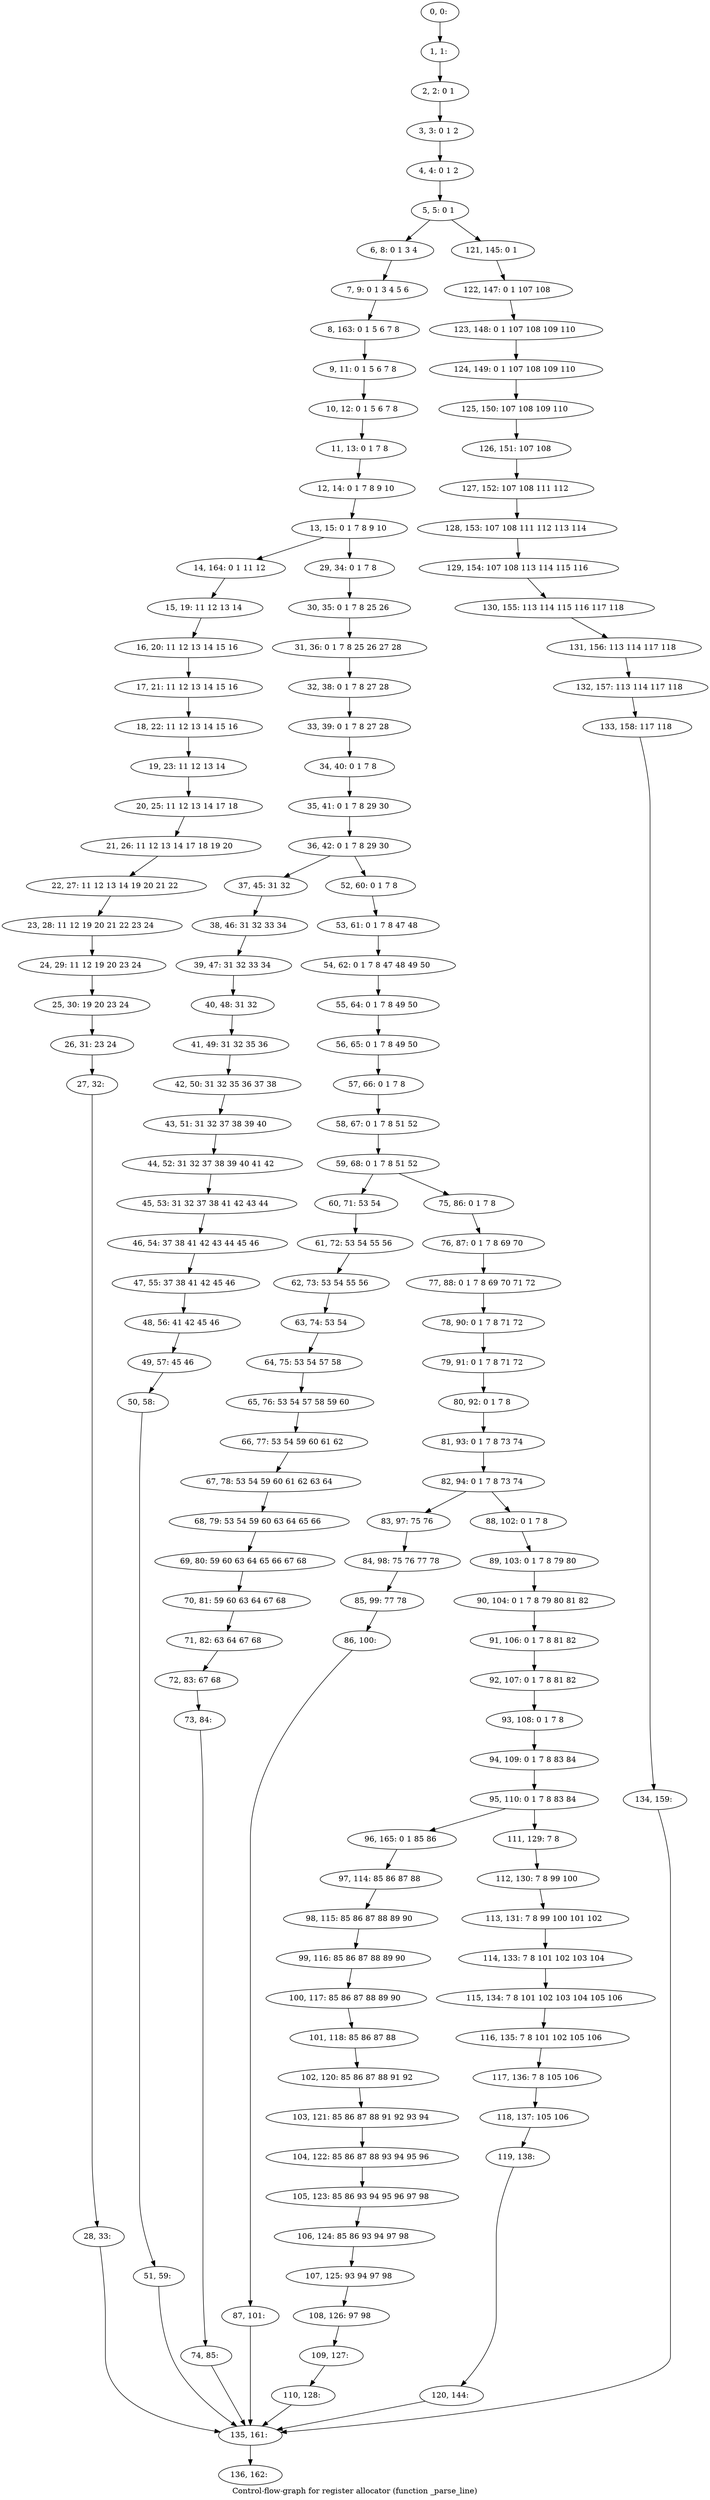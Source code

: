 digraph G {
graph [label="Control-flow-graph for register allocator (function _parse_line)"]
0[label="0, 0: "];
1[label="1, 1: "];
2[label="2, 2: 0 1 "];
3[label="3, 3: 0 1 2 "];
4[label="4, 4: 0 1 2 "];
5[label="5, 5: 0 1 "];
6[label="6, 8: 0 1 3 4 "];
7[label="7, 9: 0 1 3 4 5 6 "];
8[label="8, 163: 0 1 5 6 7 8 "];
9[label="9, 11: 0 1 5 6 7 8 "];
10[label="10, 12: 0 1 5 6 7 8 "];
11[label="11, 13: 0 1 7 8 "];
12[label="12, 14: 0 1 7 8 9 10 "];
13[label="13, 15: 0 1 7 8 9 10 "];
14[label="14, 164: 0 1 11 12 "];
15[label="15, 19: 11 12 13 14 "];
16[label="16, 20: 11 12 13 14 15 16 "];
17[label="17, 21: 11 12 13 14 15 16 "];
18[label="18, 22: 11 12 13 14 15 16 "];
19[label="19, 23: 11 12 13 14 "];
20[label="20, 25: 11 12 13 14 17 18 "];
21[label="21, 26: 11 12 13 14 17 18 19 20 "];
22[label="22, 27: 11 12 13 14 19 20 21 22 "];
23[label="23, 28: 11 12 19 20 21 22 23 24 "];
24[label="24, 29: 11 12 19 20 23 24 "];
25[label="25, 30: 19 20 23 24 "];
26[label="26, 31: 23 24 "];
27[label="27, 32: "];
28[label="28, 33: "];
29[label="29, 34: 0 1 7 8 "];
30[label="30, 35: 0 1 7 8 25 26 "];
31[label="31, 36: 0 1 7 8 25 26 27 28 "];
32[label="32, 38: 0 1 7 8 27 28 "];
33[label="33, 39: 0 1 7 8 27 28 "];
34[label="34, 40: 0 1 7 8 "];
35[label="35, 41: 0 1 7 8 29 30 "];
36[label="36, 42: 0 1 7 8 29 30 "];
37[label="37, 45: 31 32 "];
38[label="38, 46: 31 32 33 34 "];
39[label="39, 47: 31 32 33 34 "];
40[label="40, 48: 31 32 "];
41[label="41, 49: 31 32 35 36 "];
42[label="42, 50: 31 32 35 36 37 38 "];
43[label="43, 51: 31 32 37 38 39 40 "];
44[label="44, 52: 31 32 37 38 39 40 41 42 "];
45[label="45, 53: 31 32 37 38 41 42 43 44 "];
46[label="46, 54: 37 38 41 42 43 44 45 46 "];
47[label="47, 55: 37 38 41 42 45 46 "];
48[label="48, 56: 41 42 45 46 "];
49[label="49, 57: 45 46 "];
50[label="50, 58: "];
51[label="51, 59: "];
52[label="52, 60: 0 1 7 8 "];
53[label="53, 61: 0 1 7 8 47 48 "];
54[label="54, 62: 0 1 7 8 47 48 49 50 "];
55[label="55, 64: 0 1 7 8 49 50 "];
56[label="56, 65: 0 1 7 8 49 50 "];
57[label="57, 66: 0 1 7 8 "];
58[label="58, 67: 0 1 7 8 51 52 "];
59[label="59, 68: 0 1 7 8 51 52 "];
60[label="60, 71: 53 54 "];
61[label="61, 72: 53 54 55 56 "];
62[label="62, 73: 53 54 55 56 "];
63[label="63, 74: 53 54 "];
64[label="64, 75: 53 54 57 58 "];
65[label="65, 76: 53 54 57 58 59 60 "];
66[label="66, 77: 53 54 59 60 61 62 "];
67[label="67, 78: 53 54 59 60 61 62 63 64 "];
68[label="68, 79: 53 54 59 60 63 64 65 66 "];
69[label="69, 80: 59 60 63 64 65 66 67 68 "];
70[label="70, 81: 59 60 63 64 67 68 "];
71[label="71, 82: 63 64 67 68 "];
72[label="72, 83: 67 68 "];
73[label="73, 84: "];
74[label="74, 85: "];
75[label="75, 86: 0 1 7 8 "];
76[label="76, 87: 0 1 7 8 69 70 "];
77[label="77, 88: 0 1 7 8 69 70 71 72 "];
78[label="78, 90: 0 1 7 8 71 72 "];
79[label="79, 91: 0 1 7 8 71 72 "];
80[label="80, 92: 0 1 7 8 "];
81[label="81, 93: 0 1 7 8 73 74 "];
82[label="82, 94: 0 1 7 8 73 74 "];
83[label="83, 97: 75 76 "];
84[label="84, 98: 75 76 77 78 "];
85[label="85, 99: 77 78 "];
86[label="86, 100: "];
87[label="87, 101: "];
88[label="88, 102: 0 1 7 8 "];
89[label="89, 103: 0 1 7 8 79 80 "];
90[label="90, 104: 0 1 7 8 79 80 81 82 "];
91[label="91, 106: 0 1 7 8 81 82 "];
92[label="92, 107: 0 1 7 8 81 82 "];
93[label="93, 108: 0 1 7 8 "];
94[label="94, 109: 0 1 7 8 83 84 "];
95[label="95, 110: 0 1 7 8 83 84 "];
96[label="96, 165: 0 1 85 86 "];
97[label="97, 114: 85 86 87 88 "];
98[label="98, 115: 85 86 87 88 89 90 "];
99[label="99, 116: 85 86 87 88 89 90 "];
100[label="100, 117: 85 86 87 88 89 90 "];
101[label="101, 118: 85 86 87 88 "];
102[label="102, 120: 85 86 87 88 91 92 "];
103[label="103, 121: 85 86 87 88 91 92 93 94 "];
104[label="104, 122: 85 86 87 88 93 94 95 96 "];
105[label="105, 123: 85 86 93 94 95 96 97 98 "];
106[label="106, 124: 85 86 93 94 97 98 "];
107[label="107, 125: 93 94 97 98 "];
108[label="108, 126: 97 98 "];
109[label="109, 127: "];
110[label="110, 128: "];
111[label="111, 129: 7 8 "];
112[label="112, 130: 7 8 99 100 "];
113[label="113, 131: 7 8 99 100 101 102 "];
114[label="114, 133: 7 8 101 102 103 104 "];
115[label="115, 134: 7 8 101 102 103 104 105 106 "];
116[label="116, 135: 7 8 101 102 105 106 "];
117[label="117, 136: 7 8 105 106 "];
118[label="118, 137: 105 106 "];
119[label="119, 138: "];
120[label="120, 144: "];
121[label="121, 145: 0 1 "];
122[label="122, 147: 0 1 107 108 "];
123[label="123, 148: 0 1 107 108 109 110 "];
124[label="124, 149: 0 1 107 108 109 110 "];
125[label="125, 150: 107 108 109 110 "];
126[label="126, 151: 107 108 "];
127[label="127, 152: 107 108 111 112 "];
128[label="128, 153: 107 108 111 112 113 114 "];
129[label="129, 154: 107 108 113 114 115 116 "];
130[label="130, 155: 113 114 115 116 117 118 "];
131[label="131, 156: 113 114 117 118 "];
132[label="132, 157: 113 114 117 118 "];
133[label="133, 158: 117 118 "];
134[label="134, 159: "];
135[label="135, 161: "];
136[label="136, 162: "];
0->1 ;
1->2 ;
2->3 ;
3->4 ;
4->5 ;
5->6 ;
5->121 ;
6->7 ;
7->8 ;
8->9 ;
9->10 ;
10->11 ;
11->12 ;
12->13 ;
13->14 ;
13->29 ;
14->15 ;
15->16 ;
16->17 ;
17->18 ;
18->19 ;
19->20 ;
20->21 ;
21->22 ;
22->23 ;
23->24 ;
24->25 ;
25->26 ;
26->27 ;
27->28 ;
28->135 ;
29->30 ;
30->31 ;
31->32 ;
32->33 ;
33->34 ;
34->35 ;
35->36 ;
36->37 ;
36->52 ;
37->38 ;
38->39 ;
39->40 ;
40->41 ;
41->42 ;
42->43 ;
43->44 ;
44->45 ;
45->46 ;
46->47 ;
47->48 ;
48->49 ;
49->50 ;
50->51 ;
51->135 ;
52->53 ;
53->54 ;
54->55 ;
55->56 ;
56->57 ;
57->58 ;
58->59 ;
59->60 ;
59->75 ;
60->61 ;
61->62 ;
62->63 ;
63->64 ;
64->65 ;
65->66 ;
66->67 ;
67->68 ;
68->69 ;
69->70 ;
70->71 ;
71->72 ;
72->73 ;
73->74 ;
74->135 ;
75->76 ;
76->77 ;
77->78 ;
78->79 ;
79->80 ;
80->81 ;
81->82 ;
82->83 ;
82->88 ;
83->84 ;
84->85 ;
85->86 ;
86->87 ;
87->135 ;
88->89 ;
89->90 ;
90->91 ;
91->92 ;
92->93 ;
93->94 ;
94->95 ;
95->96 ;
95->111 ;
96->97 ;
97->98 ;
98->99 ;
99->100 ;
100->101 ;
101->102 ;
102->103 ;
103->104 ;
104->105 ;
105->106 ;
106->107 ;
107->108 ;
108->109 ;
109->110 ;
110->135 ;
111->112 ;
112->113 ;
113->114 ;
114->115 ;
115->116 ;
116->117 ;
117->118 ;
118->119 ;
119->120 ;
120->135 ;
121->122 ;
122->123 ;
123->124 ;
124->125 ;
125->126 ;
126->127 ;
127->128 ;
128->129 ;
129->130 ;
130->131 ;
131->132 ;
132->133 ;
133->134 ;
134->135 ;
135->136 ;
}
